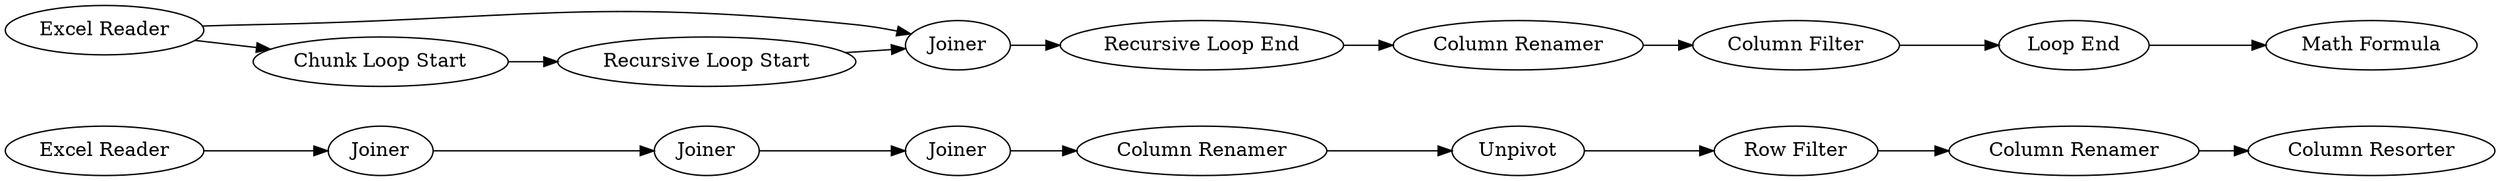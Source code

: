 digraph {
	20 -> 21
	4 -> 3
	18 -> 19
	23 -> 2
	15 -> 16
	22 -> 14
	3 -> 5
	19 -> 20
	23 -> 3
	5 -> 6
	14 -> 15
	17 -> 18
	9 -> 10
	6 -> 7
	16 -> 17
	2 -> 4
	7 -> 9
	5 [label="Recursive Loop End"]
	16 [label=Joiner]
	20 [label="Column Renamer"]
	7 [label="Column Filter"]
	22 [label="Excel Reader"]
	9 [label="Loop End"]
	23 [label="Excel Reader"]
	4 [label="Recursive Loop Start"]
	18 [label=Unpivot]
	21 [label="Column Resorter"]
	6 [label="Column Renamer"]
	15 [label=Joiner]
	14 [label=Joiner]
	17 [label="Column Renamer"]
	3 [label=Joiner]
	2 [label="Chunk Loop Start"]
	10 [label="Math Formula"]
	19 [label="Row Filter"]
	rankdir=LR
}
